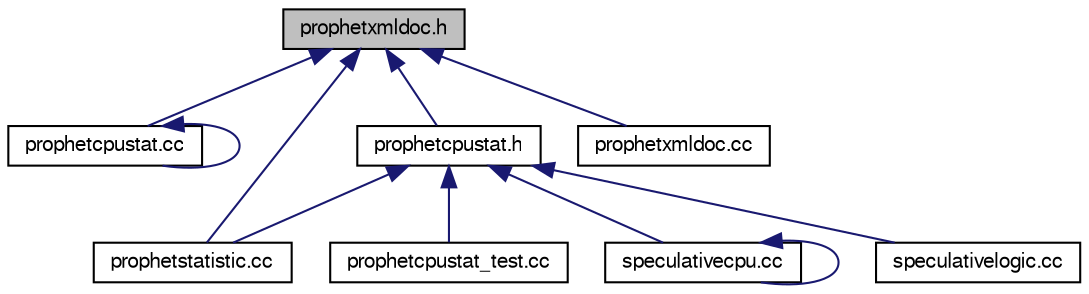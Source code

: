 digraph G
{
  edge [fontname="FreeSans",fontsize="10",labelfontname="FreeSans",labelfontsize="10"];
  node [fontname="FreeSans",fontsize="10",shape=record];
  Node1 [label="prophetxmldoc.h",height=0.2,width=0.4,color="black", fillcolor="grey75", style="filled" fontcolor="black"];
  Node1 -> Node2 [dir=back,color="midnightblue",fontsize="10",style="solid"];
  Node2 [label="prophetcpustat.cc",height=0.2,width=0.4,color="black", fillcolor="white", style="filled",URL="$prophetcpustat_8cc.html"];
  Node2 -> Node2 [dir=back,color="midnightblue",fontsize="10",style="solid"];
  Node1 -> Node3 [dir=back,color="midnightblue",fontsize="10",style="solid"];
  Node3 [label="prophetcpustat.h",height=0.2,width=0.4,color="black", fillcolor="white", style="filled",URL="$prophetcpustat_8h.html"];
  Node3 -> Node4 [dir=back,color="midnightblue",fontsize="10",style="solid"];
  Node4 [label="prophetcpustat_test.cc",height=0.2,width=0.4,color="black", fillcolor="white", style="filled",URL="$prophetcpustat__test_8cc.html"];
  Node3 -> Node5 [dir=back,color="midnightblue",fontsize="10",style="solid"];
  Node5 [label="prophetstatistic.cc",height=0.2,width=0.4,color="black", fillcolor="white", style="filled",URL="$prophetstatistic_8cc.html"];
  Node3 -> Node6 [dir=back,color="midnightblue",fontsize="10",style="solid"];
  Node6 [label="speculativecpu.cc",height=0.2,width=0.4,color="black", fillcolor="white", style="filled",URL="$speculativecpu_8cc.html"];
  Node6 -> Node6 [dir=back,color="midnightblue",fontsize="10",style="solid"];
  Node3 -> Node7 [dir=back,color="midnightblue",fontsize="10",style="solid"];
  Node7 [label="speculativelogic.cc",height=0.2,width=0.4,color="black", fillcolor="white", style="filled",URL="$speculativelogic_8cc.html"];
  Node1 -> Node5 [dir=back,color="midnightblue",fontsize="10",style="solid"];
  Node1 -> Node8 [dir=back,color="midnightblue",fontsize="10",style="solid"];
  Node8 [label="prophetxmldoc.cc",height=0.2,width=0.4,color="black", fillcolor="white", style="filled",URL="$prophetxmldoc_8cc.html"];
}
